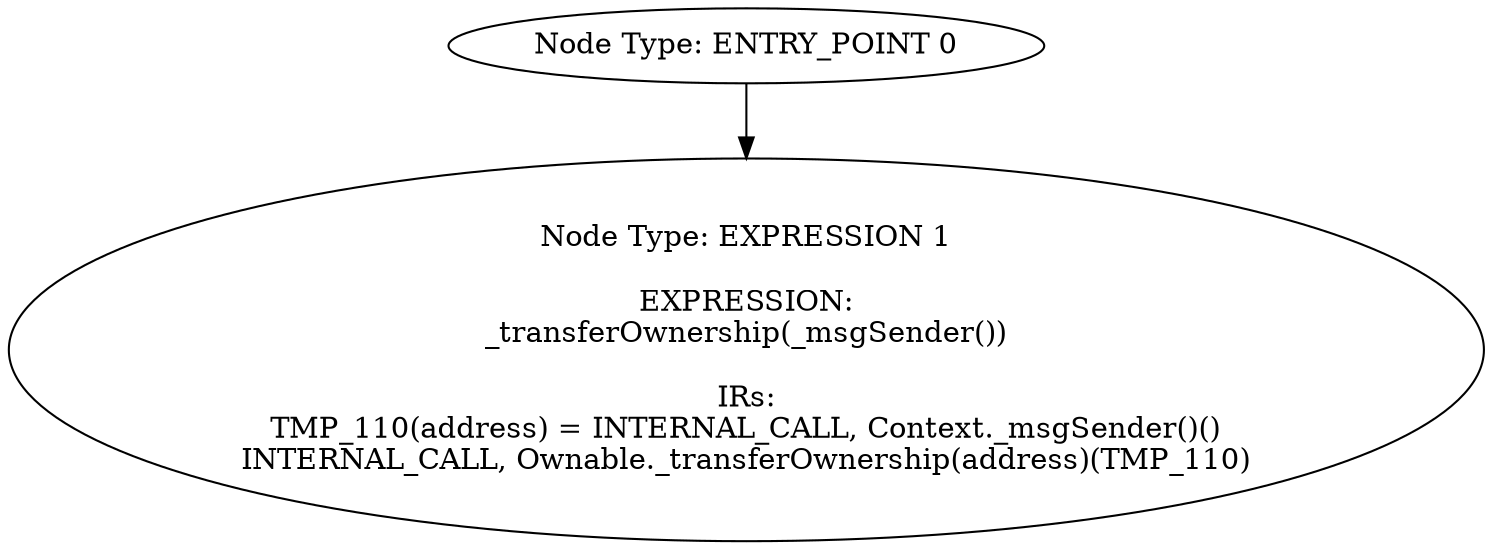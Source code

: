 digraph{
0[label="Node Type: ENTRY_POINT 0
"];
0->1;
1[label="Node Type: EXPRESSION 1

EXPRESSION:
_transferOwnership(_msgSender())

IRs:
TMP_110(address) = INTERNAL_CALL, Context._msgSender()()
INTERNAL_CALL, Ownable._transferOwnership(address)(TMP_110)"];
}
